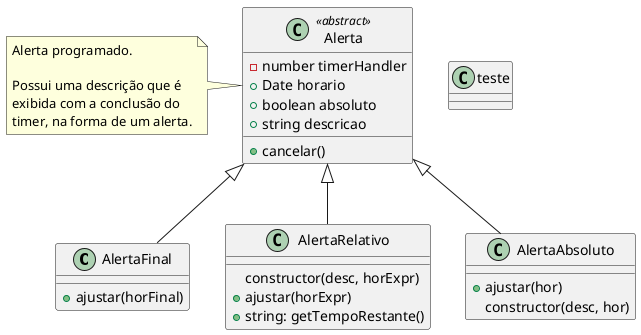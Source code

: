 @startuml "Classes"

top to bottom direction

class AlertaFinal {
  + ajustar(horFinal)
}

class Alerta <<abstract>> {
  - number timerHandler
  + Date horario
  + boolean absoluto
  + string descricao
  + cancelar()
}
note left of Alerta : Alerta programado.\n\nPossui uma descrição que é\nexibida com a conclusão do\ntimer, na forma de um alerta.

class AlertaRelativo {
  constructor(desc, horExpr)
  + ajustar(horExpr)
  + string: getTempoRestante()
}

class AlertaAbsoluto {
  + ajustar(hor)
  constructor(desc, hor)
}

class teste {
}

Alerta <|-- AlertaRelativo
Alerta <|-- AlertaAbsoluto
Alerta <|-- AlertaFinal

@enduml
